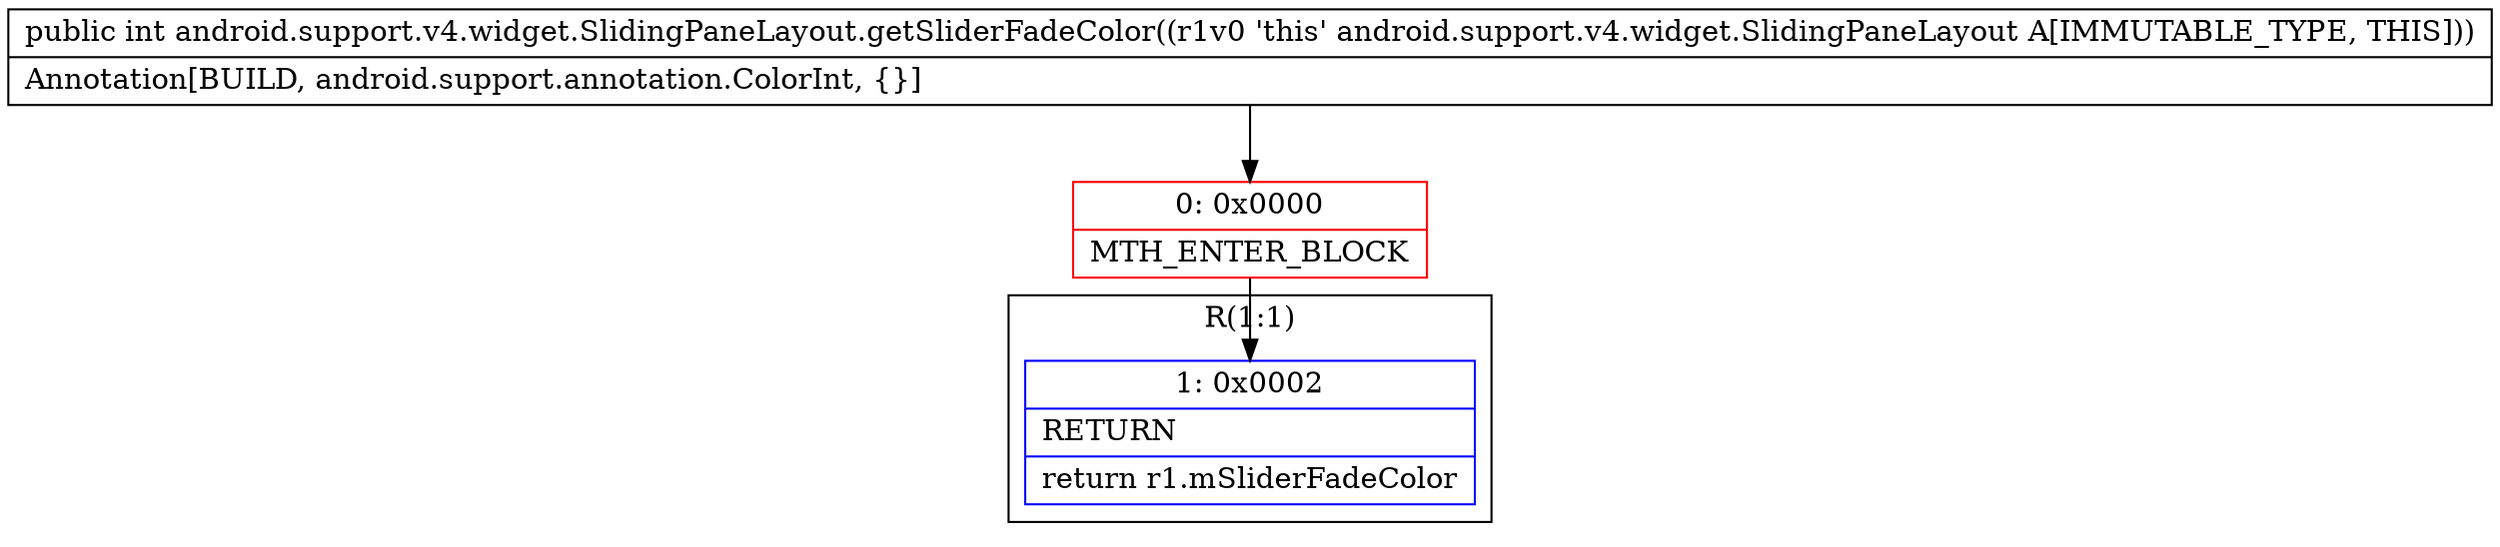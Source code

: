 digraph "CFG forandroid.support.v4.widget.SlidingPaneLayout.getSliderFadeColor()I" {
subgraph cluster_Region_1170154185 {
label = "R(1:1)";
node [shape=record,color=blue];
Node_1 [shape=record,label="{1\:\ 0x0002|RETURN\l|return r1.mSliderFadeColor\l}"];
}
Node_0 [shape=record,color=red,label="{0\:\ 0x0000|MTH_ENTER_BLOCK\l}"];
MethodNode[shape=record,label="{public int android.support.v4.widget.SlidingPaneLayout.getSliderFadeColor((r1v0 'this' android.support.v4.widget.SlidingPaneLayout A[IMMUTABLE_TYPE, THIS]))  | Annotation[BUILD, android.support.annotation.ColorInt, \{\}]\l}"];
MethodNode -> Node_0;
Node_0 -> Node_1;
}

